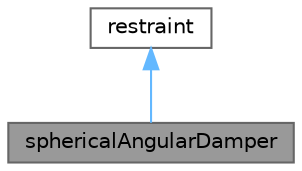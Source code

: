 digraph "sphericalAngularDamper"
{
 // LATEX_PDF_SIZE
  bgcolor="transparent";
  edge [fontname=Helvetica,fontsize=10,labelfontname=Helvetica,labelfontsize=10];
  node [fontname=Helvetica,fontsize=10,shape=box,height=0.2,width=0.4];
  Node1 [id="Node000001",label="sphericalAngularDamper",height=0.2,width=0.4,color="gray40", fillcolor="grey60", style="filled", fontcolor="black",tooltip="Spherical angular damper restraint. Operates in the local frame of the body."];
  Node2 -> Node1 [id="edge1_Node000001_Node000002",dir="back",color="steelblue1",style="solid",tooltip=" "];
  Node2 [id="Node000002",label="restraint",height=0.2,width=0.4,color="gray40", fillcolor="white", style="filled",URL="$classFoam_1_1RBD_1_1restraint.html",tooltip="Base class for defining restraints for rigid-body dynamics."];
}
